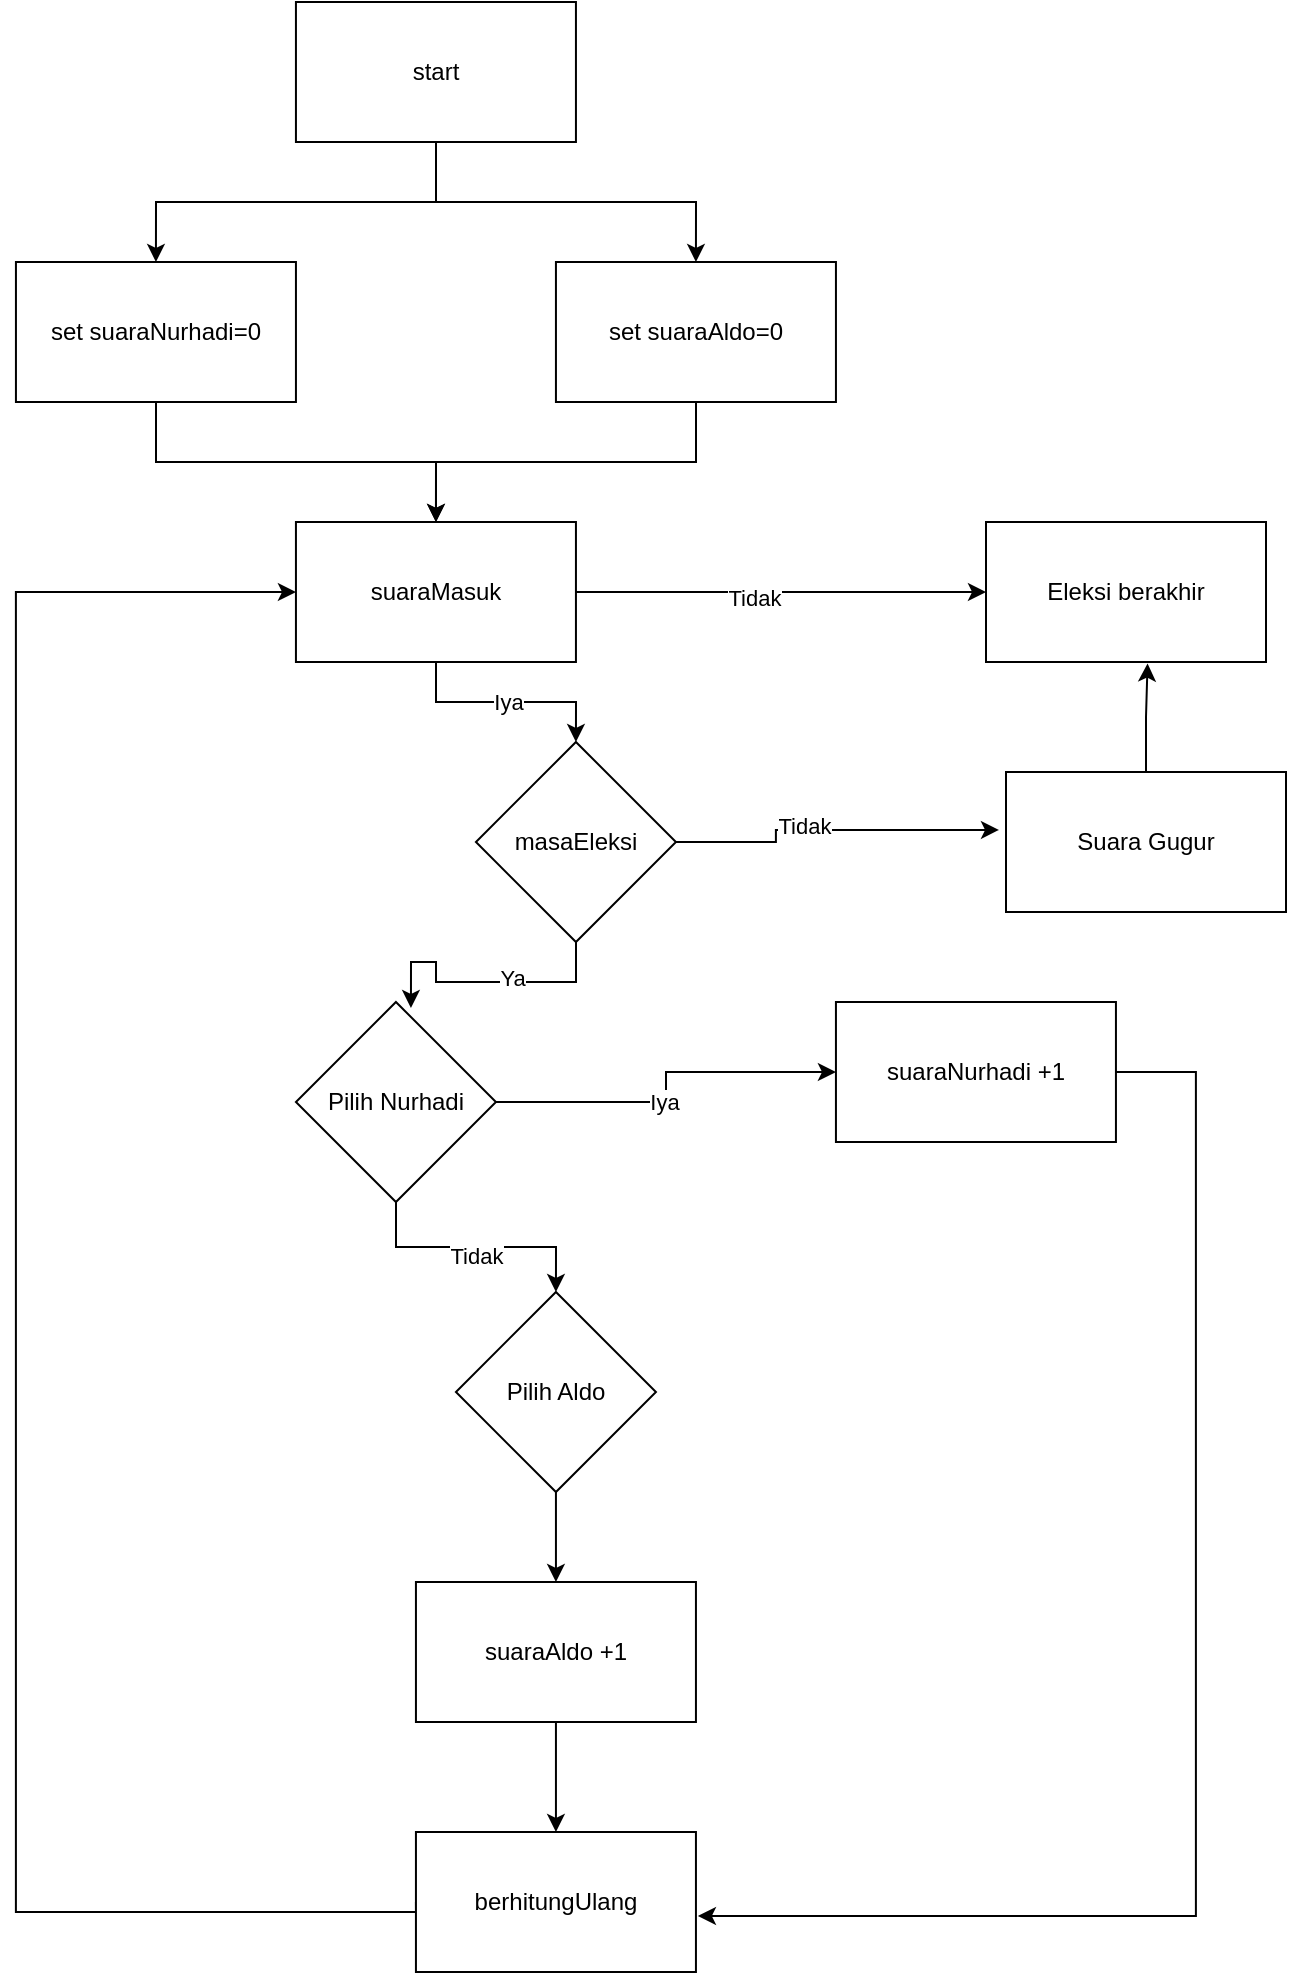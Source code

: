 <mxfile version="26.2.8">
  <diagram name="Halaman-1" id="vyZLwoCj5-t8v7ZURkhA">
    <mxGraphModel dx="1580" dy="995" grid="1" gridSize="10" guides="1" tooltips="1" connect="1" arrows="1" fold="1" page="1" pageScale="1" pageWidth="827" pageHeight="1169" math="0" shadow="0">
      <root>
        <mxCell id="0" />
        <mxCell id="1" parent="0" />
        <mxCell id="YbyOzePQaVwtb7WUy6Pw-40" style="edgeStyle=orthogonalEdgeStyle;rounded=0;orthogonalLoop=1;jettySize=auto;html=1;entryX=0.5;entryY=0;entryDx=0;entryDy=0;" edge="1" parent="1" source="YbyOzePQaVwtb7WUy6Pw-1" target="YbyOzePQaVwtb7WUy6Pw-37">
          <mxGeometry relative="1" as="geometry" />
        </mxCell>
        <mxCell id="YbyOzePQaVwtb7WUy6Pw-41" style="edgeStyle=orthogonalEdgeStyle;rounded=0;orthogonalLoop=1;jettySize=auto;html=1;entryX=0.5;entryY=0;entryDx=0;entryDy=0;" edge="1" parent="1" source="YbyOzePQaVwtb7WUy6Pw-1" target="YbyOzePQaVwtb7WUy6Pw-36">
          <mxGeometry relative="1" as="geometry" />
        </mxCell>
        <mxCell id="YbyOzePQaVwtb7WUy6Pw-1" value="start" style="rounded=0;whiteSpace=wrap;html=1;fillColor=light-dark(#FFFFFF,#F6F6F6);fontColor=light-dark(#000000,#000000);" vertex="1" parent="1">
          <mxGeometry x="219.97" width="140" height="70" as="geometry" />
        </mxCell>
        <mxCell id="YbyOzePQaVwtb7WUy6Pw-31" style="edgeStyle=orthogonalEdgeStyle;rounded=0;orthogonalLoop=1;jettySize=auto;html=1;entryX=0;entryY=0.5;entryDx=0;entryDy=0;" edge="1" parent="1" source="YbyOzePQaVwtb7WUy6Pw-2" target="YbyOzePQaVwtb7WUy6Pw-30">
          <mxGeometry relative="1" as="geometry" />
        </mxCell>
        <mxCell id="YbyOzePQaVwtb7WUy6Pw-35" value="Tidak" style="edgeLabel;html=1;align=center;verticalAlign=middle;resizable=0;points=[];" vertex="1" connectable="0" parent="YbyOzePQaVwtb7WUy6Pw-31">
          <mxGeometry x="-0.134" y="-3" relative="1" as="geometry">
            <mxPoint as="offset" />
          </mxGeometry>
        </mxCell>
        <mxCell id="YbyOzePQaVwtb7WUy6Pw-33" style="edgeStyle=orthogonalEdgeStyle;rounded=0;orthogonalLoop=1;jettySize=auto;html=1;entryX=0.5;entryY=0;entryDx=0;entryDy=0;" edge="1" parent="1" source="YbyOzePQaVwtb7WUy6Pw-2" target="YbyOzePQaVwtb7WUy6Pw-19">
          <mxGeometry relative="1" as="geometry" />
        </mxCell>
        <mxCell id="YbyOzePQaVwtb7WUy6Pw-34" value="Iya" style="edgeLabel;html=1;align=center;verticalAlign=middle;resizable=0;points=[];" vertex="1" connectable="0" parent="YbyOzePQaVwtb7WUy6Pw-33">
          <mxGeometry x="0.008" relative="1" as="geometry">
            <mxPoint as="offset" />
          </mxGeometry>
        </mxCell>
        <mxCell id="YbyOzePQaVwtb7WUy6Pw-2" value="suaraMasuk" style="rounded=0;whiteSpace=wrap;html=1;fillColor=light-dark(#FFFFFF,#FFFFFF);fontColor=light-dark(#000000,#000000);" vertex="1" parent="1">
          <mxGeometry x="219.97" y="260" width="140" height="70" as="geometry" />
        </mxCell>
        <mxCell id="YbyOzePQaVwtb7WUy6Pw-9" style="edgeStyle=orthogonalEdgeStyle;rounded=0;orthogonalLoop=1;jettySize=auto;html=1;entryX=0;entryY=0.5;entryDx=0;entryDy=0;" edge="1" parent="1" source="YbyOzePQaVwtb7WUy6Pw-4" target="YbyOzePQaVwtb7WUy6Pw-8">
          <mxGeometry relative="1" as="geometry" />
        </mxCell>
        <mxCell id="YbyOzePQaVwtb7WUy6Pw-12" value="Iya" style="edgeLabel;html=1;align=center;verticalAlign=middle;resizable=0;points=[];" vertex="1" connectable="0" parent="YbyOzePQaVwtb7WUy6Pw-9">
          <mxGeometry x="-0.1" relative="1" as="geometry">
            <mxPoint as="offset" />
          </mxGeometry>
        </mxCell>
        <mxCell id="YbyOzePQaVwtb7WUy6Pw-10" style="edgeStyle=orthogonalEdgeStyle;rounded=0;orthogonalLoop=1;jettySize=auto;html=1;entryX=0.5;entryY=0;entryDx=0;entryDy=0;" edge="1" parent="1" source="YbyOzePQaVwtb7WUy6Pw-4" target="YbyOzePQaVwtb7WUy6Pw-5">
          <mxGeometry relative="1" as="geometry" />
        </mxCell>
        <mxCell id="YbyOzePQaVwtb7WUy6Pw-11" value="Tidak" style="edgeLabel;html=1;align=center;verticalAlign=middle;resizable=0;points=[];" vertex="1" connectable="0" parent="YbyOzePQaVwtb7WUy6Pw-10">
          <mxGeometry y="-4" relative="1" as="geometry">
            <mxPoint as="offset" />
          </mxGeometry>
        </mxCell>
        <mxCell id="YbyOzePQaVwtb7WUy6Pw-4" value="Pilih Nurhadi" style="rhombus;whiteSpace=wrap;html=1;fillColor=light-dark(#FFFFFF,#FFFFFF);fontColor=light-dark(#000000,#0F0F0F);" vertex="1" parent="1">
          <mxGeometry x="219.97" y="500" width="100" height="100" as="geometry" />
        </mxCell>
        <mxCell id="YbyOzePQaVwtb7WUy6Pw-14" style="edgeStyle=orthogonalEdgeStyle;rounded=0;orthogonalLoop=1;jettySize=auto;html=1;entryX=0.5;entryY=0;entryDx=0;entryDy=0;" edge="1" parent="1" source="YbyOzePQaVwtb7WUy6Pw-5" target="YbyOzePQaVwtb7WUy6Pw-13">
          <mxGeometry relative="1" as="geometry" />
        </mxCell>
        <mxCell id="YbyOzePQaVwtb7WUy6Pw-5" value="Pilih Aldo" style="rhombus;whiteSpace=wrap;html=1;fillColor=light-dark(#FFFFFF,#FFFFFF);fontColor=light-dark(#000000,#0F0F0F);" vertex="1" parent="1">
          <mxGeometry x="299.97" y="645" width="100" height="100" as="geometry" />
        </mxCell>
        <mxCell id="YbyOzePQaVwtb7WUy6Pw-8" value="suaraNurhadi +1" style="rounded=0;whiteSpace=wrap;html=1;fillColor=light-dark(#FFFFFF,#FFFFFF);fontColor=light-dark(#000000,#000000);" vertex="1" parent="1">
          <mxGeometry x="489.97" y="500" width="140" height="70" as="geometry" />
        </mxCell>
        <mxCell id="YbyOzePQaVwtb7WUy6Pw-16" style="edgeStyle=orthogonalEdgeStyle;rounded=0;orthogonalLoop=1;jettySize=auto;html=1;entryX=0.5;entryY=0;entryDx=0;entryDy=0;" edge="1" parent="1" source="YbyOzePQaVwtb7WUy6Pw-13" target="YbyOzePQaVwtb7WUy6Pw-15">
          <mxGeometry relative="1" as="geometry" />
        </mxCell>
        <mxCell id="YbyOzePQaVwtb7WUy6Pw-13" value="suaraAldo +1" style="rounded=0;whiteSpace=wrap;html=1;fillColor=light-dark(#FFFFFF,#FFFFFF);fontColor=light-dark(#000000,#000000);" vertex="1" parent="1">
          <mxGeometry x="279.97" y="790" width="140" height="70" as="geometry" />
        </mxCell>
        <mxCell id="YbyOzePQaVwtb7WUy6Pw-18" style="edgeStyle=orthogonalEdgeStyle;rounded=0;orthogonalLoop=1;jettySize=auto;html=1;entryX=0;entryY=0.5;entryDx=0;entryDy=0;exitX=0;exitY=0.5;exitDx=0;exitDy=0;" edge="1" parent="1" source="YbyOzePQaVwtb7WUy6Pw-15" target="YbyOzePQaVwtb7WUy6Pw-2">
          <mxGeometry relative="1" as="geometry">
            <mxPoint x="269.97" y="955" as="sourcePoint" />
            <mxPoint x="229.97" y="370" as="targetPoint" />
            <Array as="points">
              <mxPoint x="279.97" y="955" />
              <mxPoint x="79.97" y="955" />
              <mxPoint x="79.97" y="295" />
            </Array>
          </mxGeometry>
        </mxCell>
        <mxCell id="YbyOzePQaVwtb7WUy6Pw-15" value="berhitungUlang" style="rounded=0;whiteSpace=wrap;html=1;fillColor=light-dark(#FFFFFF,#FFFFFF);fontColor=light-dark(#000000,#000000);" vertex="1" parent="1">
          <mxGeometry x="279.97" y="915" width="140" height="70" as="geometry" />
        </mxCell>
        <mxCell id="YbyOzePQaVwtb7WUy6Pw-17" style="edgeStyle=orthogonalEdgeStyle;rounded=0;orthogonalLoop=1;jettySize=auto;html=1;entryX=1.007;entryY=0.6;entryDx=0;entryDy=0;entryPerimeter=0;" edge="1" parent="1" source="YbyOzePQaVwtb7WUy6Pw-8" target="YbyOzePQaVwtb7WUy6Pw-15">
          <mxGeometry relative="1" as="geometry">
            <Array as="points">
              <mxPoint x="669.97" y="535" />
              <mxPoint x="669.97" y="957" />
            </Array>
          </mxGeometry>
        </mxCell>
        <mxCell id="YbyOzePQaVwtb7WUy6Pw-19" value="masaEleksi" style="rhombus;whiteSpace=wrap;html=1;fillColor=light-dark(#FFFFFF,#FFFFFF);fontColor=light-dark(#000000,#0F0F0F);" vertex="1" parent="1">
          <mxGeometry x="309.97" y="370" width="100" height="100" as="geometry" />
        </mxCell>
        <mxCell id="YbyOzePQaVwtb7WUy6Pw-21" style="edgeStyle=orthogonalEdgeStyle;rounded=0;orthogonalLoop=1;jettySize=auto;html=1;entryX=0.575;entryY=0.03;entryDx=0;entryDy=0;entryPerimeter=0;" edge="1" parent="1" source="YbyOzePQaVwtb7WUy6Pw-19" target="YbyOzePQaVwtb7WUy6Pw-4">
          <mxGeometry relative="1" as="geometry" />
        </mxCell>
        <mxCell id="YbyOzePQaVwtb7WUy6Pw-23" value="Ya" style="edgeLabel;html=1;align=center;verticalAlign=middle;resizable=0;points=[];" vertex="1" connectable="0" parent="YbyOzePQaVwtb7WUy6Pw-21">
          <mxGeometry x="-0.225" y="-2" relative="1" as="geometry">
            <mxPoint as="offset" />
          </mxGeometry>
        </mxCell>
        <mxCell id="YbyOzePQaVwtb7WUy6Pw-24" value="Suara Gugur" style="rounded=0;whiteSpace=wrap;html=1;fillColor=light-dark(#FFFFFF,#FFFFFF);fontColor=light-dark(#000000,#000000);" vertex="1" parent="1">
          <mxGeometry x="575" y="385" width="140" height="70" as="geometry" />
        </mxCell>
        <mxCell id="YbyOzePQaVwtb7WUy6Pw-25" style="edgeStyle=orthogonalEdgeStyle;rounded=0;orthogonalLoop=1;jettySize=auto;html=1;entryX=-0.025;entryY=0.414;entryDx=0;entryDy=0;entryPerimeter=0;" edge="1" parent="1" source="YbyOzePQaVwtb7WUy6Pw-19" target="YbyOzePQaVwtb7WUy6Pw-24">
          <mxGeometry relative="1" as="geometry">
            <Array as="points">
              <mxPoint x="459.97" y="420" />
              <mxPoint x="459.97" y="414" />
            </Array>
          </mxGeometry>
        </mxCell>
        <mxCell id="YbyOzePQaVwtb7WUy6Pw-27" value="Tidak" style="edgeLabel;html=1;align=center;verticalAlign=middle;resizable=0;points=[];" vertex="1" connectable="0" parent="YbyOzePQaVwtb7WUy6Pw-25">
          <mxGeometry x="-0.173" y="2" relative="1" as="geometry">
            <mxPoint as="offset" />
          </mxGeometry>
        </mxCell>
        <mxCell id="YbyOzePQaVwtb7WUy6Pw-30" value="Eleksi berakhir" style="rounded=0;whiteSpace=wrap;html=1;fillColor=light-dark(#FFFFFF,#FFFFFF);fontColor=light-dark(#000000,#000000);" vertex="1" parent="1">
          <mxGeometry x="565" y="260" width="140" height="70" as="geometry" />
        </mxCell>
        <mxCell id="YbyOzePQaVwtb7WUy6Pw-32" style="edgeStyle=orthogonalEdgeStyle;rounded=0;orthogonalLoop=1;jettySize=auto;html=1;entryX=0.577;entryY=1.011;entryDx=0;entryDy=0;entryPerimeter=0;" edge="1" parent="1" source="YbyOzePQaVwtb7WUy6Pw-24" target="YbyOzePQaVwtb7WUy6Pw-30">
          <mxGeometry relative="1" as="geometry" />
        </mxCell>
        <mxCell id="YbyOzePQaVwtb7WUy6Pw-38" style="edgeStyle=orthogonalEdgeStyle;rounded=0;orthogonalLoop=1;jettySize=auto;html=1;" edge="1" parent="1" source="YbyOzePQaVwtb7WUy6Pw-36" target="YbyOzePQaVwtb7WUy6Pw-2">
          <mxGeometry relative="1" as="geometry" />
        </mxCell>
        <mxCell id="YbyOzePQaVwtb7WUy6Pw-36" value="set suaraNurhadi=0" style="rounded=0;whiteSpace=wrap;html=1;fillColor=light-dark(#FFFFFF,#FFFFFF);fontColor=light-dark(#000000,#000000);" vertex="1" parent="1">
          <mxGeometry x="79.97" y="130" width="140" height="70" as="geometry" />
        </mxCell>
        <mxCell id="YbyOzePQaVwtb7WUy6Pw-39" style="edgeStyle=orthogonalEdgeStyle;rounded=0;orthogonalLoop=1;jettySize=auto;html=1;entryX=0.5;entryY=0;entryDx=0;entryDy=0;" edge="1" parent="1" source="YbyOzePQaVwtb7WUy6Pw-37" target="YbyOzePQaVwtb7WUy6Pw-2">
          <mxGeometry relative="1" as="geometry" />
        </mxCell>
        <mxCell id="YbyOzePQaVwtb7WUy6Pw-37" value="set suaraAldo=0" style="rounded=0;whiteSpace=wrap;html=1;fillColor=light-dark(#FFFFFF,#FFFFFF);fontColor=light-dark(#000000,#000000);" vertex="1" parent="1">
          <mxGeometry x="349.97" y="130" width="140" height="70" as="geometry" />
        </mxCell>
      </root>
    </mxGraphModel>
  </diagram>
</mxfile>
